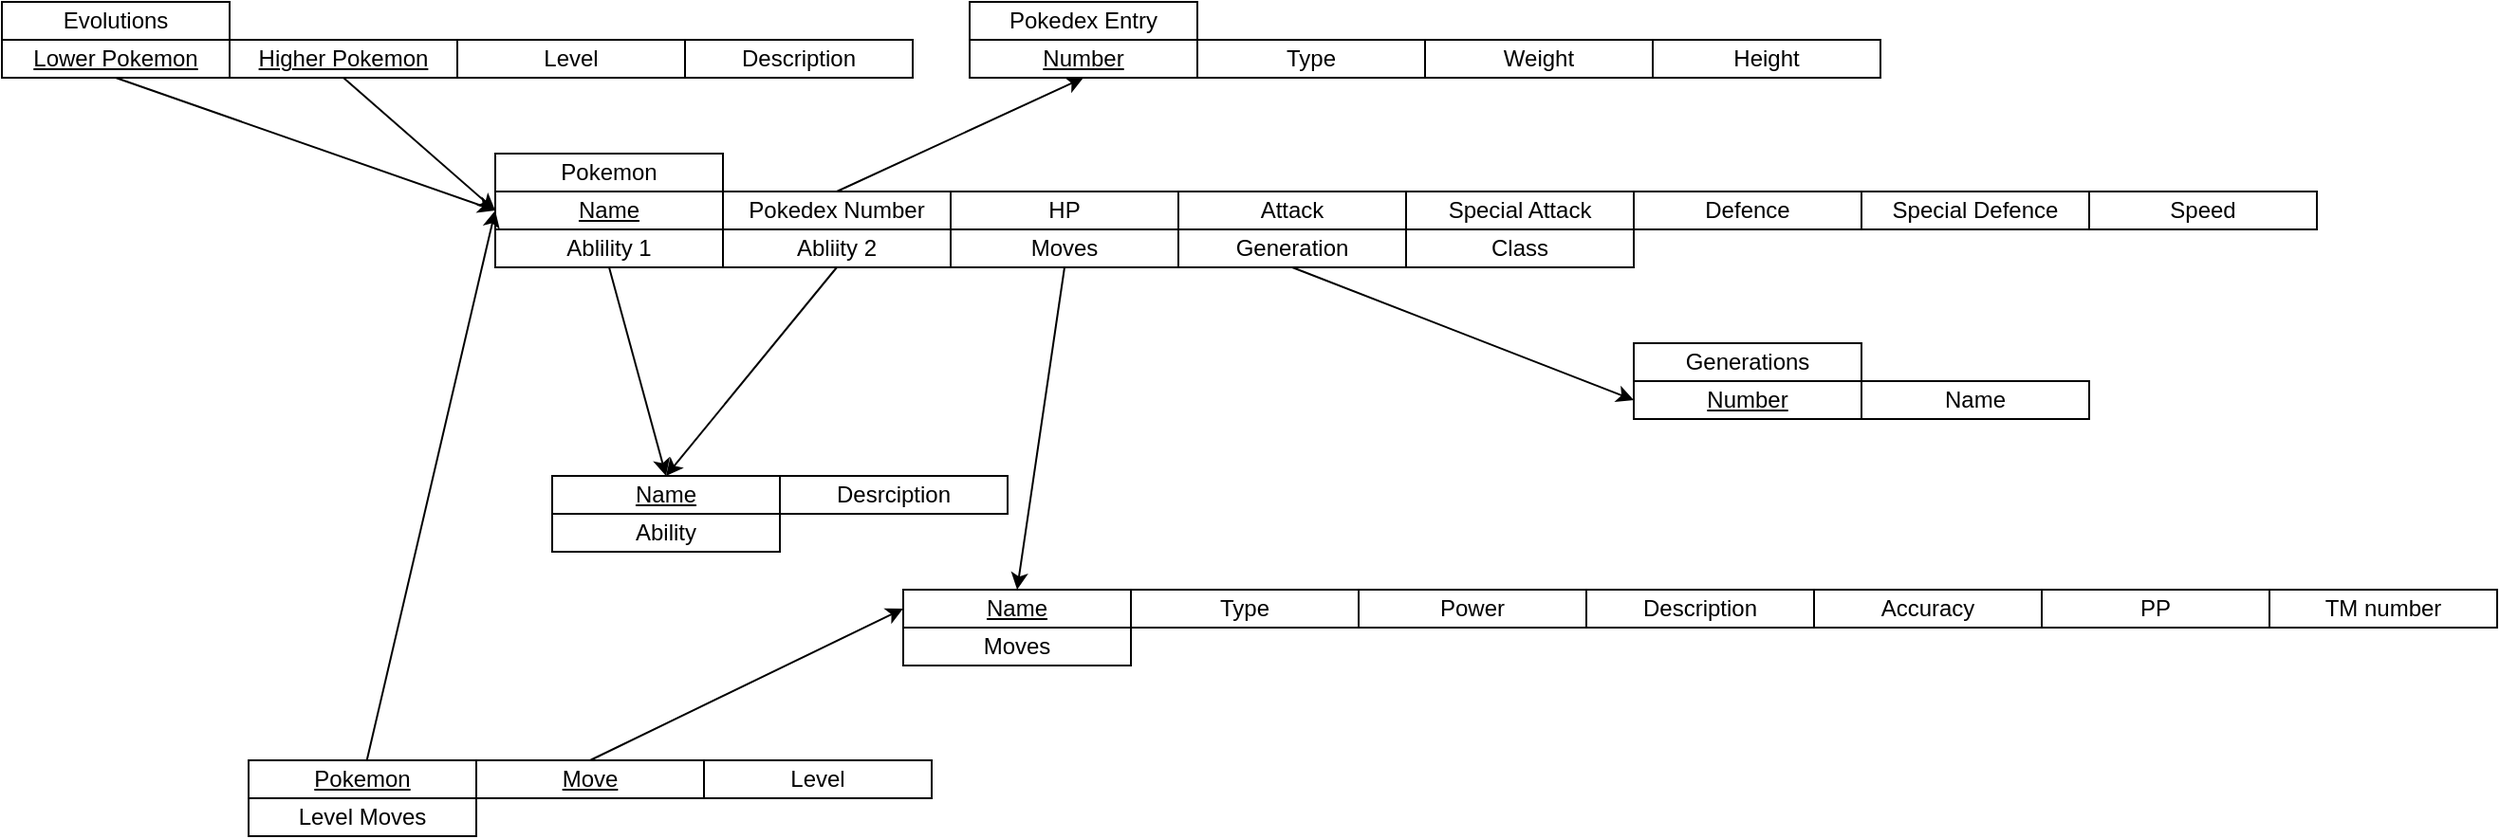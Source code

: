<mxfile version="20.5.1" type="device"><diagram id="wwDJAsabG_NviO8a9nP9" name="Page-1"><mxGraphModel dx="2272" dy="793" grid="1" gridSize="10" guides="1" tooltips="1" connect="1" arrows="1" fold="1" page="1" pageScale="1" pageWidth="850" pageHeight="1100" math="0" shadow="0"><root><mxCell id="0"/><mxCell id="1" parent="0"/><mxCell id="vw8f43ZhaewvS8YJaPF--1" value="Pokemon" style="rounded=0;whiteSpace=wrap;html=1;" parent="1" vertex="1"><mxGeometry x="220" y="220" width="120" height="20" as="geometry"/></mxCell><mxCell id="vw8f43ZhaewvS8YJaPF--2" value="&lt;u&gt;Name&lt;/u&gt;" style="rounded=0;whiteSpace=wrap;html=1;" parent="1" vertex="1"><mxGeometry x="220" y="240" width="120" height="20" as="geometry"/></mxCell><mxCell id="vw8f43ZhaewvS8YJaPF--70" style="edgeStyle=none;rounded=0;orthogonalLoop=1;jettySize=auto;html=1;exitX=0.5;exitY=0;exitDx=0;exitDy=0;entryX=0.5;entryY=1;entryDx=0;entryDy=0;endArrow=classic;endFill=1;elbow=vertical;" parent="1" source="vw8f43ZhaewvS8YJaPF--5" target="vw8f43ZhaewvS8YJaPF--35" edge="1"><mxGeometry relative="1" as="geometry"/></mxCell><mxCell id="vw8f43ZhaewvS8YJaPF--5" value="Pokedex Number" style="rounded=0;whiteSpace=wrap;html=1;" parent="1" vertex="1"><mxGeometry x="340" y="240" width="120" height="20" as="geometry"/></mxCell><mxCell id="vw8f43ZhaewvS8YJaPF--6" value="HP&lt;span style=&quot;white-space: pre;&quot;&gt;&lt;/span&gt;" style="rounded=0;whiteSpace=wrap;html=1;" parent="1" vertex="1"><mxGeometry x="460" y="240" width="120" height="20" as="geometry"/></mxCell><mxCell id="vw8f43ZhaewvS8YJaPF--7" value="Attack" style="rounded=0;whiteSpace=wrap;html=1;" parent="1" vertex="1"><mxGeometry x="580" y="240" width="120" height="20" as="geometry"/></mxCell><mxCell id="vw8f43ZhaewvS8YJaPF--8" value="Special Attack" style="rounded=0;whiteSpace=wrap;html=1;" parent="1" vertex="1"><mxGeometry x="700" y="240" width="120" height="20" as="geometry"/></mxCell><mxCell id="vw8f43ZhaewvS8YJaPF--9" value="Defence" style="rounded=0;whiteSpace=wrap;html=1;" parent="1" vertex="1"><mxGeometry x="820" y="240" width="120" height="20" as="geometry"/></mxCell><mxCell id="vw8f43ZhaewvS8YJaPF--10" value="Special Defence" style="rounded=0;whiteSpace=wrap;html=1;" parent="1" vertex="1"><mxGeometry x="940" y="240" width="120" height="20" as="geometry"/></mxCell><mxCell id="vw8f43ZhaewvS8YJaPF--11" value="Speed" style="rounded=0;whiteSpace=wrap;html=1;" parent="1" vertex="1"><mxGeometry x="1060" y="240" width="120" height="20" as="geometry"/></mxCell><mxCell id="vw8f43ZhaewvS8YJaPF--66" style="edgeStyle=none;rounded=0;orthogonalLoop=1;jettySize=auto;html=1;exitX=0.5;exitY=1;exitDx=0;exitDy=0;entryX=0.5;entryY=0;entryDx=0;entryDy=0;endArrow=classic;endFill=1;elbow=vertical;" parent="1" source="vw8f43ZhaewvS8YJaPF--12" target="vw8f43ZhaewvS8YJaPF--49" edge="1"><mxGeometry relative="1" as="geometry"/></mxCell><mxCell id="vw8f43ZhaewvS8YJaPF--12" value="Ablility 1" style="rounded=0;whiteSpace=wrap;html=1;" parent="1" vertex="1"><mxGeometry x="220" y="260" width="120" height="20" as="geometry"/></mxCell><mxCell id="z9uGnUpHWjJS35q40UpQ-11" style="edgeStyle=none;rounded=0;orthogonalLoop=1;jettySize=auto;html=1;exitX=0.5;exitY=1;exitDx=0;exitDy=0;entryX=0.5;entryY=0;entryDx=0;entryDy=0;endArrow=classic;endFill=1;" edge="1" parent="1" source="vw8f43ZhaewvS8YJaPF--13" target="vw8f43ZhaewvS8YJaPF--49"><mxGeometry relative="1" as="geometry"/></mxCell><mxCell id="vw8f43ZhaewvS8YJaPF--13" value="Abliity 2" style="rounded=0;whiteSpace=wrap;html=1;" parent="1" vertex="1"><mxGeometry x="340" y="260" width="120" height="20" as="geometry"/></mxCell><mxCell id="vw8f43ZhaewvS8YJaPF--69" style="edgeStyle=none;rounded=0;orthogonalLoop=1;jettySize=auto;html=1;exitX=0.5;exitY=1;exitDx=0;exitDy=0;entryX=0.5;entryY=0;entryDx=0;entryDy=0;endArrow=classic;endFill=1;elbow=vertical;" parent="1" source="vw8f43ZhaewvS8YJaPF--14" target="vw8f43ZhaewvS8YJaPF--27" edge="1"><mxGeometry relative="1" as="geometry"/></mxCell><mxCell id="vw8f43ZhaewvS8YJaPF--14" value="Moves" style="rounded=0;whiteSpace=wrap;html=1;" parent="1" vertex="1"><mxGeometry x="460" y="260" width="120" height="20" as="geometry"/></mxCell><mxCell id="vw8f43ZhaewvS8YJaPF--68" style="edgeStyle=none;rounded=0;orthogonalLoop=1;jettySize=auto;html=1;exitX=0.5;exitY=1;exitDx=0;exitDy=0;entryX=0;entryY=0.5;entryDx=0;entryDy=0;endArrow=classic;endFill=1;elbow=vertical;" parent="1" source="vw8f43ZhaewvS8YJaPF--15" target="vw8f43ZhaewvS8YJaPF--40" edge="1"><mxGeometry relative="1" as="geometry"/></mxCell><mxCell id="vw8f43ZhaewvS8YJaPF--15" value="Generation" style="rounded=0;whiteSpace=wrap;html=1;" parent="1" vertex="1"><mxGeometry x="580" y="260" width="120" height="20" as="geometry"/></mxCell><mxCell id="vw8f43ZhaewvS8YJaPF--16" value="Class" style="rounded=0;whiteSpace=wrap;html=1;" parent="1" vertex="1"><mxGeometry x="700" y="260" width="120" height="20" as="geometry"/></mxCell><mxCell id="vw8f43ZhaewvS8YJaPF--17" value="Evolutions" style="rounded=0;whiteSpace=wrap;html=1;" parent="1" vertex="1"><mxGeometry x="-40" y="140" width="120" height="20" as="geometry"/></mxCell><mxCell id="vw8f43ZhaewvS8YJaPF--72" style="edgeStyle=none;rounded=0;orthogonalLoop=1;jettySize=auto;html=1;exitX=0.5;exitY=1;exitDx=0;exitDy=0;endArrow=classic;endFill=1;elbow=vertical;" parent="1" source="vw8f43ZhaewvS8YJaPF--18" edge="1"><mxGeometry relative="1" as="geometry"><mxPoint x="220" y="250" as="targetPoint"/></mxGeometry></mxCell><mxCell id="vw8f43ZhaewvS8YJaPF--18" value="&lt;u&gt;Lower Pokemon&lt;/u&gt;" style="rounded=0;whiteSpace=wrap;html=1;" parent="1" vertex="1"><mxGeometry x="-40" y="160" width="120" height="20" as="geometry"/></mxCell><mxCell id="vw8f43ZhaewvS8YJaPF--71" style="edgeStyle=none;rounded=0;orthogonalLoop=1;jettySize=auto;html=1;exitX=0.5;exitY=1;exitDx=0;exitDy=0;entryX=0;entryY=0.5;entryDx=0;entryDy=0;endArrow=classic;endFill=1;elbow=vertical;" parent="1" source="vw8f43ZhaewvS8YJaPF--19" target="vw8f43ZhaewvS8YJaPF--2" edge="1"><mxGeometry relative="1" as="geometry"/></mxCell><mxCell id="vw8f43ZhaewvS8YJaPF--19" value="&lt;u&gt;Higher Pokemon&lt;/u&gt;" style="rounded=0;whiteSpace=wrap;html=1;" parent="1" vertex="1"><mxGeometry x="80" y="160" width="120" height="20" as="geometry"/></mxCell><mxCell id="vw8f43ZhaewvS8YJaPF--20" value="Level" style="rounded=0;whiteSpace=wrap;html=1;" parent="1" vertex="1"><mxGeometry x="200" y="160" width="120" height="20" as="geometry"/></mxCell><mxCell id="vw8f43ZhaewvS8YJaPF--21" value="Description" style="rounded=0;whiteSpace=wrap;html=1;" parent="1" vertex="1"><mxGeometry x="320" y="160" width="120" height="20" as="geometry"/></mxCell><mxCell id="vw8f43ZhaewvS8YJaPF--26" value="Moves" style="rounded=0;whiteSpace=wrap;html=1;" parent="1" vertex="1"><mxGeometry x="435" y="470" width="120" height="20" as="geometry"/></mxCell><mxCell id="vw8f43ZhaewvS8YJaPF--27" value="&lt;u&gt;Name&lt;/u&gt;" style="rounded=0;whiteSpace=wrap;html=1;" parent="1" vertex="1"><mxGeometry x="435" y="450" width="120" height="20" as="geometry"/></mxCell><mxCell id="vw8f43ZhaewvS8YJaPF--28" value="Type" style="rounded=0;whiteSpace=wrap;html=1;" parent="1" vertex="1"><mxGeometry x="555" y="450" width="120" height="20" as="geometry"/></mxCell><mxCell id="vw8f43ZhaewvS8YJaPF--29" value="Power" style="rounded=0;whiteSpace=wrap;html=1;" parent="1" vertex="1"><mxGeometry x="675" y="450" width="120" height="20" as="geometry"/></mxCell><mxCell id="vw8f43ZhaewvS8YJaPF--30" value="Description" style="rounded=0;whiteSpace=wrap;html=1;" parent="1" vertex="1"><mxGeometry x="795" y="450" width="120" height="20" as="geometry"/></mxCell><mxCell id="vw8f43ZhaewvS8YJaPF--31" value="Accuracy" style="rounded=0;whiteSpace=wrap;html=1;" parent="1" vertex="1"><mxGeometry x="915" y="450" width="120" height="20" as="geometry"/></mxCell><mxCell id="vw8f43ZhaewvS8YJaPF--32" value="PP" style="rounded=0;whiteSpace=wrap;html=1;" parent="1" vertex="1"><mxGeometry x="1035" y="450" width="120" height="20" as="geometry"/></mxCell><mxCell id="vw8f43ZhaewvS8YJaPF--34" value="Pokedex Entry" style="rounded=0;whiteSpace=wrap;html=1;" parent="1" vertex="1"><mxGeometry x="470" y="140" width="120" height="20" as="geometry"/></mxCell><mxCell id="vw8f43ZhaewvS8YJaPF--35" value="&lt;u&gt;Number&lt;/u&gt;" style="rounded=0;whiteSpace=wrap;html=1;" parent="1" vertex="1"><mxGeometry x="470" y="160" width="120" height="20" as="geometry"/></mxCell><mxCell id="vw8f43ZhaewvS8YJaPF--36" value="Type" style="rounded=0;whiteSpace=wrap;html=1;" parent="1" vertex="1"><mxGeometry x="590" y="160" width="120" height="20" as="geometry"/></mxCell><mxCell id="vw8f43ZhaewvS8YJaPF--37" value="Weight" style="rounded=0;whiteSpace=wrap;html=1;" parent="1" vertex="1"><mxGeometry x="710" y="160" width="120" height="20" as="geometry"/></mxCell><mxCell id="vw8f43ZhaewvS8YJaPF--38" value="Height" style="rounded=0;whiteSpace=wrap;html=1;" parent="1" vertex="1"><mxGeometry x="830" y="160" width="120" height="20" as="geometry"/></mxCell><mxCell id="vw8f43ZhaewvS8YJaPF--39" value="Generations" style="rounded=0;whiteSpace=wrap;html=1;" parent="1" vertex="1"><mxGeometry x="820" y="320" width="120" height="20" as="geometry"/></mxCell><mxCell id="vw8f43ZhaewvS8YJaPF--40" value="&lt;u&gt;Number&lt;/u&gt;" style="rounded=0;whiteSpace=wrap;html=1;" parent="1" vertex="1"><mxGeometry x="820" y="340" width="120" height="20" as="geometry"/></mxCell><mxCell id="vw8f43ZhaewvS8YJaPF--41" value="Name" style="rounded=0;whiteSpace=wrap;html=1;" parent="1" vertex="1"><mxGeometry x="940" y="340" width="120" height="20" as="geometry"/></mxCell><mxCell id="vw8f43ZhaewvS8YJaPF--48" value="Ability" style="rounded=0;whiteSpace=wrap;html=1;" parent="1" vertex="1"><mxGeometry x="250" y="410" width="120" height="20" as="geometry"/></mxCell><mxCell id="vw8f43ZhaewvS8YJaPF--49" value="&lt;u&gt;Name&lt;/u&gt;" style="rounded=0;whiteSpace=wrap;html=1;" parent="1" vertex="1"><mxGeometry x="250" y="390" width="120" height="20" as="geometry"/></mxCell><mxCell id="vw8f43ZhaewvS8YJaPF--50" value="Desrciption" style="rounded=0;whiteSpace=wrap;html=1;" parent="1" vertex="1"><mxGeometry x="370" y="390" width="120" height="20" as="geometry"/></mxCell><mxCell id="z9uGnUpHWjJS35q40UpQ-1" value="Level Moves" style="rounded=0;whiteSpace=wrap;html=1;" vertex="1" parent="1"><mxGeometry x="90" y="560" width="120" height="20" as="geometry"/></mxCell><mxCell id="z9uGnUpHWjJS35q40UpQ-10" style="edgeStyle=none;rounded=0;orthogonalLoop=1;jettySize=auto;html=1;entryX=0;entryY=0.5;entryDx=0;entryDy=0;endArrow=classic;endFill=1;" edge="1" parent="1" source="z9uGnUpHWjJS35q40UpQ-2" target="vw8f43ZhaewvS8YJaPF--2"><mxGeometry relative="1" as="geometry"/></mxCell><mxCell id="z9uGnUpHWjJS35q40UpQ-2" value="&lt;u&gt;Pokemon&lt;/u&gt;" style="rounded=0;whiteSpace=wrap;html=1;" vertex="1" parent="1"><mxGeometry x="90" y="540" width="120" height="20" as="geometry"/></mxCell><mxCell id="z9uGnUpHWjJS35q40UpQ-12" style="edgeStyle=none;rounded=0;orthogonalLoop=1;jettySize=auto;html=1;exitX=0.5;exitY=0;exitDx=0;exitDy=0;entryX=0;entryY=0.5;entryDx=0;entryDy=0;endArrow=classic;endFill=1;" edge="1" parent="1" source="z9uGnUpHWjJS35q40UpQ-3" target="vw8f43ZhaewvS8YJaPF--27"><mxGeometry relative="1" as="geometry"/></mxCell><mxCell id="z9uGnUpHWjJS35q40UpQ-3" value="&lt;u&gt;Move&lt;/u&gt;" style="rounded=0;whiteSpace=wrap;html=1;" vertex="1" parent="1"><mxGeometry x="210" y="540" width="120" height="20" as="geometry"/></mxCell><mxCell id="z9uGnUpHWjJS35q40UpQ-7" value="Level" style="rounded=0;whiteSpace=wrap;html=1;" vertex="1" parent="1"><mxGeometry x="330" y="540" width="120" height="20" as="geometry"/></mxCell><mxCell id="z9uGnUpHWjJS35q40UpQ-13" value="TM number" style="rounded=0;whiteSpace=wrap;html=1;" vertex="1" parent="1"><mxGeometry x="1155" y="450" width="120" height="20" as="geometry"/></mxCell></root></mxGraphModel></diagram></mxfile>